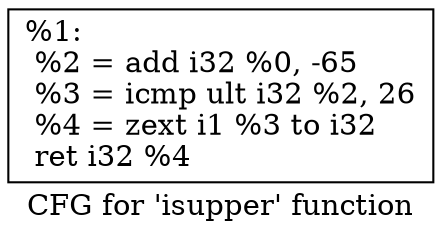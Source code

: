 digraph "CFG for 'isupper' function" {
	label="CFG for 'isupper' function";

	Node0x1929620 [shape=record,label="{%1:\l  %2 = add i32 %0, -65\l  %3 = icmp ult i32 %2, 26\l  %4 = zext i1 %3 to i32\l  ret i32 %4\l}"];
}
